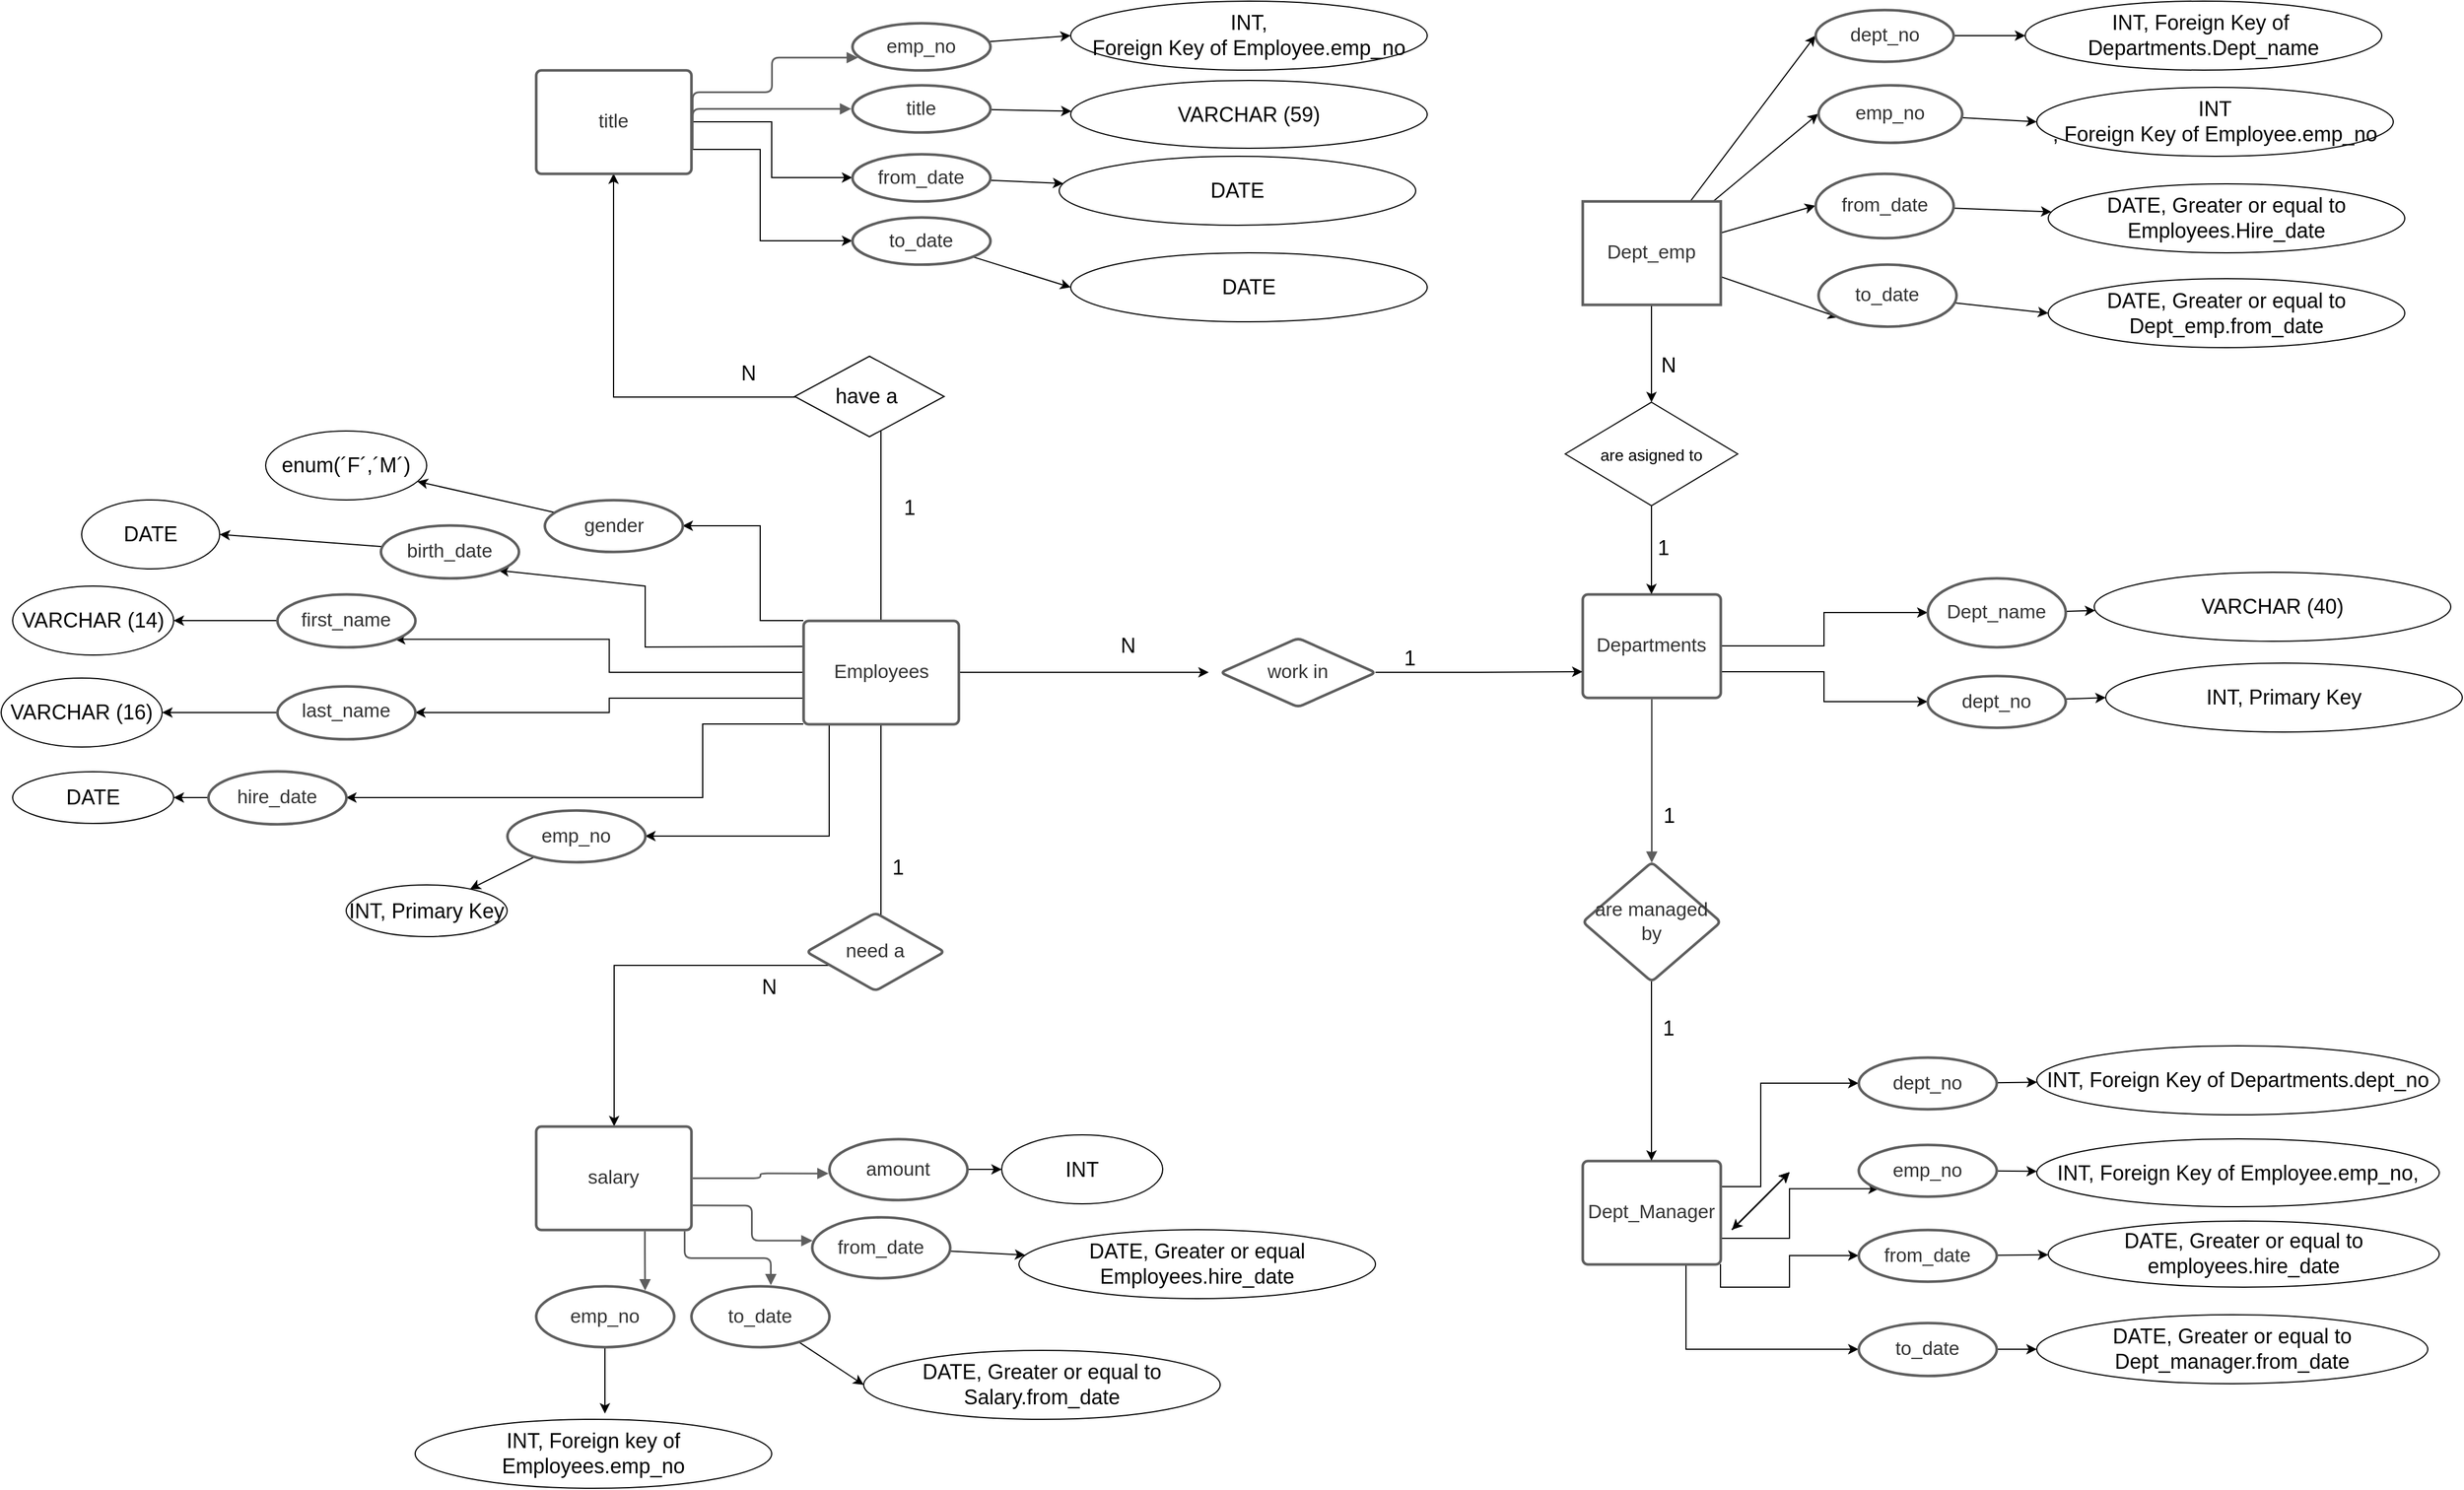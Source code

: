 <mxfile version="20.3.2" type="github">
  <diagram name="Page-1" id="e56a1550-8fbb-45ad-956c-1786394a9013">
    <mxGraphModel dx="2840" dy="1158" grid="1" gridSize="10" guides="1" tooltips="1" connect="1" arrows="1" fold="1" page="1" pageScale="1" pageWidth="1100" pageHeight="850" background="none" math="0" shadow="0">
      <root>
        <mxCell id="0" />
        <mxCell id="1" parent="0" />
        <mxCell id="KcR6Oc8ULUUjkKVTyV3o-144" style="edgeStyle=orthogonalEdgeStyle;rounded=0;orthogonalLoop=1;jettySize=auto;html=1;exitX=0.5;exitY=0;exitDx=0;exitDy=0;entryX=0.5;entryY=1;entryDx=0;entryDy=0;" parent="1" source="KcR6Oc8ULUUjkKVTyV3o-69" target="KcR6Oc8ULUUjkKVTyV3o-119" edge="1">
          <mxGeometry relative="1" as="geometry" />
        </mxCell>
        <mxCell id="KcR6Oc8ULUUjkKVTyV3o-146" style="edgeStyle=orthogonalEdgeStyle;rounded=0;orthogonalLoop=1;jettySize=auto;html=1;exitX=0.5;exitY=1;exitDx=0;exitDy=0;" parent="1" source="KcR6Oc8ULUUjkKVTyV3o-69" target="KcR6Oc8ULUUjkKVTyV3o-101" edge="1">
          <mxGeometry relative="1" as="geometry">
            <Array as="points">
              <mxPoint x="785" y="850" />
              <mxPoint x="553" y="850" />
            </Array>
          </mxGeometry>
        </mxCell>
        <mxCell id="KcR6Oc8ULUUjkKVTyV3o-157" style="edgeStyle=orthogonalEdgeStyle;rounded=0;orthogonalLoop=1;jettySize=auto;html=1;exitX=0.25;exitY=1;exitDx=0;exitDy=0;entryX=1;entryY=0.5;entryDx=0;entryDy=0;" parent="1" source="KcR6Oc8ULUUjkKVTyV3o-69" target="KcR6Oc8ULUUjkKVTyV3o-82" edge="1">
          <mxGeometry relative="1" as="geometry">
            <Array as="points">
              <mxPoint x="740" y="640" />
              <mxPoint x="740" y="738" />
            </Array>
          </mxGeometry>
        </mxCell>
        <mxCell id="KcR6Oc8ULUUjkKVTyV3o-163" style="edgeStyle=orthogonalEdgeStyle;rounded=0;orthogonalLoop=1;jettySize=auto;html=1;exitX=0;exitY=1;exitDx=0;exitDy=0;entryX=1;entryY=0.5;entryDx=0;entryDy=0;" parent="1" source="KcR6Oc8ULUUjkKVTyV3o-69" target="KcR6Oc8ULUUjkKVTyV3o-81" edge="1">
          <mxGeometry relative="1" as="geometry">
            <Array as="points">
              <mxPoint x="630" y="640" />
              <mxPoint x="630" y="704" />
            </Array>
          </mxGeometry>
        </mxCell>
        <mxCell id="KcR6Oc8ULUUjkKVTyV3o-167" style="edgeStyle=orthogonalEdgeStyle;rounded=0;orthogonalLoop=1;jettySize=auto;html=1;exitX=0;exitY=0.75;exitDx=0;exitDy=0;entryX=1;entryY=0.5;entryDx=0;entryDy=0;" parent="1" source="KcR6Oc8ULUUjkKVTyV3o-69" target="KcR6Oc8ULUUjkKVTyV3o-80" edge="1">
          <mxGeometry relative="1" as="geometry" />
        </mxCell>
        <mxCell id="KcR6Oc8ULUUjkKVTyV3o-170" style="edgeStyle=orthogonalEdgeStyle;rounded=0;orthogonalLoop=1;jettySize=auto;html=1;exitX=0;exitY=0.5;exitDx=0;exitDy=0;entryX=1;entryY=1;entryDx=0;entryDy=0;" parent="1" source="KcR6Oc8ULUUjkKVTyV3o-69" target="KcR6Oc8ULUUjkKVTyV3o-79" edge="1">
          <mxGeometry relative="1" as="geometry" />
        </mxCell>
        <mxCell id="KcR6Oc8ULUUjkKVTyV3o-174" style="edgeStyle=orthogonalEdgeStyle;rounded=0;orthogonalLoop=1;jettySize=auto;html=1;exitX=0;exitY=0;exitDx=0;exitDy=0;entryX=1;entryY=0.5;entryDx=0;entryDy=0;" parent="1" source="KcR6Oc8ULUUjkKVTyV3o-69" target="KcR6Oc8ULUUjkKVTyV3o-77" edge="1">
          <mxGeometry relative="1" as="geometry">
            <Array as="points">
              <mxPoint x="680" y="550" />
              <mxPoint x="680" y="468" />
            </Array>
          </mxGeometry>
        </mxCell>
        <mxCell id="FEJOQUFaC0oeGkW2y8xq-22" style="edgeStyle=orthogonalEdgeStyle;rounded=0;orthogonalLoop=1;jettySize=auto;html=1;fontSize=18;" edge="1" parent="1" source="KcR6Oc8ULUUjkKVTyV3o-69">
          <mxGeometry relative="1" as="geometry">
            <mxPoint x="1070" y="595" as="targetPoint" />
          </mxGeometry>
        </mxCell>
        <mxCell id="FEJOQUFaC0oeGkW2y8xq-147" style="edgeStyle=none;rounded=0;orthogonalLoop=1;jettySize=auto;html=1;entryX=1;entryY=1;entryDx=0;entryDy=0;fontSize=18;exitX=0;exitY=0.25;exitDx=0;exitDy=0;" edge="1" parent="1" source="KcR6Oc8ULUUjkKVTyV3o-69" target="KcR6Oc8ULUUjkKVTyV3o-78">
          <mxGeometry relative="1" as="geometry">
            <Array as="points">
              <mxPoint x="580" y="573" />
              <mxPoint x="580" y="520" />
            </Array>
          </mxGeometry>
        </mxCell>
        <UserObject label="Employees" lucidchartObjectId="xz9R6bpW.FXE" id="KcR6Oc8ULUUjkKVTyV3o-69">
          <mxCell style="html=1;overflow=block;blockSpacing=1;whiteSpace=wrap;fontSize=16.7;fontColor=#333333;align=center;spacing=3.8;strokeColor=#5e5e5e;strokeOpacity=100;rounded=1;absoluteArcSize=1;arcSize=9;strokeWidth=2.3;" parent="1" vertex="1">
            <mxGeometry x="717.5" y="550" width="135" height="90" as="geometry" />
          </mxCell>
        </UserObject>
        <mxCell id="FEJOQUFaC0oeGkW2y8xq-31" style="edgeStyle=orthogonalEdgeStyle;rounded=0;orthogonalLoop=1;jettySize=auto;html=1;entryX=0;entryY=0.5;entryDx=0;entryDy=0;fontSize=18;" edge="1" parent="1" source="KcR6Oc8ULUUjkKVTyV3o-70" target="KcR6Oc8ULUUjkKVTyV3o-76">
          <mxGeometry relative="1" as="geometry" />
        </mxCell>
        <mxCell id="FEJOQUFaC0oeGkW2y8xq-32" style="edgeStyle=orthogonalEdgeStyle;rounded=0;orthogonalLoop=1;jettySize=auto;html=1;exitX=1;exitY=0.75;exitDx=0;exitDy=0;entryX=0;entryY=0.5;entryDx=0;entryDy=0;fontSize=18;" edge="1" parent="1" source="KcR6Oc8ULUUjkKVTyV3o-70" target="KcR6Oc8ULUUjkKVTyV3o-75">
          <mxGeometry relative="1" as="geometry" />
        </mxCell>
        <UserObject label="Departments" lucidchartObjectId="kD9RG~DW.CCm" id="KcR6Oc8ULUUjkKVTyV3o-70">
          <mxCell style="html=1;overflow=block;blockSpacing=1;whiteSpace=wrap;fontSize=16.7;fontColor=#333333;align=center;spacing=3.8;strokeColor=#5e5e5e;strokeOpacity=100;rounded=1;absoluteArcSize=1;arcSize=9;strokeWidth=2.3;" parent="1" vertex="1">
            <mxGeometry x="1395" y="527" width="120" height="90" as="geometry" />
          </mxCell>
        </UserObject>
        <mxCell id="FEJOQUFaC0oeGkW2y8xq-23" style="edgeStyle=orthogonalEdgeStyle;rounded=0;orthogonalLoop=1;jettySize=auto;html=1;entryX=0;entryY=0.75;entryDx=0;entryDy=0;fontSize=18;" edge="1" parent="1" source="KcR6Oc8ULUUjkKVTyV3o-71" target="KcR6Oc8ULUUjkKVTyV3o-70">
          <mxGeometry relative="1" as="geometry">
            <Array as="points" />
          </mxGeometry>
        </mxCell>
        <UserObject label="work in" lucidchartObjectId="pD9RKShQ2z.8" id="KcR6Oc8ULUUjkKVTyV3o-71">
          <mxCell style="html=1;overflow=block;blockSpacing=1;whiteSpace=wrap;shape=rhombus;fontSize=16.7;fontColor=#333333;align=center;spacing=3.8;strokeColor=#5e5e5e;strokeOpacity=100;rounded=1;absoluteArcSize=1;arcSize=9;strokeWidth=2.3;" parent="1" vertex="1">
            <mxGeometry x="1080" y="565" width="135" height="60" as="geometry" />
          </mxCell>
        </UserObject>
        <mxCell id="KcR6Oc8ULUUjkKVTyV3o-176" style="edgeStyle=orthogonalEdgeStyle;rounded=0;orthogonalLoop=1;jettySize=auto;html=1;exitX=1;exitY=0.25;exitDx=0;exitDy=0;entryX=0;entryY=0.5;entryDx=0;entryDy=0;" parent="1" source="KcR6Oc8ULUUjkKVTyV3o-74" target="KcR6Oc8ULUUjkKVTyV3o-89" edge="1">
          <mxGeometry relative="1" as="geometry">
            <Array as="points">
              <mxPoint x="1550" y="1043" />
              <mxPoint x="1550" y="953" />
            </Array>
          </mxGeometry>
        </mxCell>
        <mxCell id="KcR6Oc8ULUUjkKVTyV3o-180" style="edgeStyle=orthogonalEdgeStyle;rounded=0;orthogonalLoop=1;jettySize=auto;html=1;exitX=1;exitY=0.75;exitDx=0;exitDy=0;entryX=0;entryY=1;entryDx=0;entryDy=0;" parent="1" source="KcR6Oc8ULUUjkKVTyV3o-74" target="KcR6Oc8ULUUjkKVTyV3o-88" edge="1">
          <mxGeometry relative="1" as="geometry" />
        </mxCell>
        <mxCell id="KcR6Oc8ULUUjkKVTyV3o-182" style="edgeStyle=orthogonalEdgeStyle;rounded=0;orthogonalLoop=1;jettySize=auto;html=1;exitX=1;exitY=1;exitDx=0;exitDy=0;entryX=0;entryY=0.5;entryDx=0;entryDy=0;" parent="1" source="KcR6Oc8ULUUjkKVTyV3o-74" target="KcR6Oc8ULUUjkKVTyV3o-86" edge="1">
          <mxGeometry relative="1" as="geometry" />
        </mxCell>
        <mxCell id="KcR6Oc8ULUUjkKVTyV3o-185" style="edgeStyle=orthogonalEdgeStyle;rounded=0;orthogonalLoop=1;jettySize=auto;html=1;exitX=0.75;exitY=1;exitDx=0;exitDy=0;entryX=0;entryY=0.5;entryDx=0;entryDy=0;" parent="1" source="KcR6Oc8ULUUjkKVTyV3o-74" target="KcR6Oc8ULUUjkKVTyV3o-87" edge="1">
          <mxGeometry relative="1" as="geometry" />
        </mxCell>
        <UserObject label="Dept_Manager" lucidchartObjectId=".J9R_4g7XJTi" id="KcR6Oc8ULUUjkKVTyV3o-74">
          <mxCell style="html=1;overflow=block;blockSpacing=1;whiteSpace=wrap;fontSize=16.7;fontColor=#333333;align=center;spacing=3.8;strokeColor=#5e5e5e;strokeOpacity=100;rounded=1;absoluteArcSize=1;arcSize=9;strokeWidth=2.3;" parent="1" vertex="1">
            <mxGeometry x="1395" y="1020" width="120" height="90" as="geometry" />
          </mxCell>
        </UserObject>
        <mxCell id="FEJOQUFaC0oeGkW2y8xq-150" style="edgeStyle=none;rounded=0;orthogonalLoop=1;jettySize=auto;html=1;entryX=0;entryY=0.5;entryDx=0;entryDy=0;fontSize=18;" edge="1" parent="1" source="KcR6Oc8ULUUjkKVTyV3o-75" target="FEJOQUFaC0oeGkW2y8xq-131">
          <mxGeometry relative="1" as="geometry" />
        </mxCell>
        <UserObject label="dept_no" lucidchartObjectId="tK9R2TVEed0e" id="KcR6Oc8ULUUjkKVTyV3o-75">
          <mxCell style="html=1;overflow=block;blockSpacing=1;whiteSpace=wrap;ellipse;fontSize=16.7;fontColor=#333333;align=center;spacing=3.8;strokeColor=#5e5e5e;strokeOpacity=100;rounded=1;absoluteArcSize=1;arcSize=9;strokeWidth=2.3;" parent="1" vertex="1">
            <mxGeometry x="1695" y="598" width="120" height="45" as="geometry" />
          </mxCell>
        </UserObject>
        <mxCell id="FEJOQUFaC0oeGkW2y8xq-149" style="edgeStyle=none;rounded=0;orthogonalLoop=1;jettySize=auto;html=1;fontSize=18;" edge="1" parent="1" source="KcR6Oc8ULUUjkKVTyV3o-76" target="FEJOQUFaC0oeGkW2y8xq-132">
          <mxGeometry relative="1" as="geometry" />
        </mxCell>
        <UserObject label="Dept_name" lucidchartObjectId="TK9RW6eQ4vUa" id="KcR6Oc8ULUUjkKVTyV3o-76">
          <mxCell style="html=1;overflow=block;blockSpacing=1;whiteSpace=wrap;ellipse;fontSize=16.7;fontColor=#333333;align=center;spacing=3.8;strokeColor=#5e5e5e;strokeOpacity=100;rounded=1;absoluteArcSize=1;arcSize=9;strokeWidth=2.3;" parent="1" vertex="1">
            <mxGeometry x="1695" y="513" width="120" height="60" as="geometry" />
          </mxCell>
        </UserObject>
        <mxCell id="FEJOQUFaC0oeGkW2y8xq-113" style="edgeStyle=none;rounded=0;orthogonalLoop=1;jettySize=auto;html=1;fontSize=18;" edge="1" parent="1" source="KcR6Oc8ULUUjkKVTyV3o-77" target="FEJOQUFaC0oeGkW2y8xq-112">
          <mxGeometry relative="1" as="geometry" />
        </mxCell>
        <UserObject label="gender" lucidchartObjectId="8P9Rr2PMkIm8" id="KcR6Oc8ULUUjkKVTyV3o-77">
          <mxCell style="html=1;overflow=block;blockSpacing=1;whiteSpace=wrap;ellipse;fontSize=16.7;fontColor=#333333;align=center;spacing=3.8;strokeColor=#5e5e5e;strokeOpacity=100;rounded=1;absoluteArcSize=1;arcSize=9;strokeWidth=2.3;" parent="1" vertex="1">
            <mxGeometry x="492.5" y="445" width="120" height="45" as="geometry" />
          </mxCell>
        </UserObject>
        <mxCell id="FEJOQUFaC0oeGkW2y8xq-148" style="edgeStyle=none;rounded=0;orthogonalLoop=1;jettySize=auto;html=1;entryX=1;entryY=0.5;entryDx=0;entryDy=0;fontSize=18;" edge="1" parent="1" source="KcR6Oc8ULUUjkKVTyV3o-78" target="FEJOQUFaC0oeGkW2y8xq-135">
          <mxGeometry relative="1" as="geometry" />
        </mxCell>
        <UserObject label="birth_date" lucidchartObjectId="lQ9R~.p6iS9_" id="KcR6Oc8ULUUjkKVTyV3o-78">
          <mxCell style="html=1;overflow=block;blockSpacing=1;whiteSpace=wrap;ellipse;fontSize=16.7;fontColor=#333333;align=center;spacing=3.8;strokeColor=#5e5e5e;strokeOpacity=100;rounded=1;absoluteArcSize=1;arcSize=9;strokeWidth=2.3;" parent="1" vertex="1">
            <mxGeometry x="350" y="467" width="120" height="46" as="geometry" />
          </mxCell>
        </UserObject>
        <mxCell id="FEJOQUFaC0oeGkW2y8xq-115" style="edgeStyle=none;rounded=0;orthogonalLoop=1;jettySize=auto;html=1;fontSize=18;" edge="1" parent="1" source="KcR6Oc8ULUUjkKVTyV3o-79" target="FEJOQUFaC0oeGkW2y8xq-67">
          <mxGeometry relative="1" as="geometry" />
        </mxCell>
        <UserObject label="first_name" lucidchartObjectId="CQ9RGuEqZjhO" id="KcR6Oc8ULUUjkKVTyV3o-79">
          <mxCell style="html=1;overflow=block;blockSpacing=1;whiteSpace=wrap;ellipse;fontSize=16.7;fontColor=#333333;align=center;spacing=3.8;strokeColor=#5e5e5e;strokeOpacity=100;rounded=1;absoluteArcSize=1;arcSize=9;strokeWidth=2.3;" parent="1" vertex="1">
            <mxGeometry x="260" y="527" width="120" height="46" as="geometry" />
          </mxCell>
        </UserObject>
        <mxCell id="FEJOQUFaC0oeGkW2y8xq-66" style="edgeStyle=none;rounded=0;orthogonalLoop=1;jettySize=auto;html=1;exitX=0;exitY=0.5;exitDx=0;exitDy=0;fontSize=18;" edge="1" parent="1" source="KcR6Oc8ULUUjkKVTyV3o-80" target="FEJOQUFaC0oeGkW2y8xq-65">
          <mxGeometry relative="1" as="geometry" />
        </mxCell>
        <UserObject label="&lt;div style=&quot;display: flex; justify-content: center; text-align: center; align-items: baseline; font-size: 0; line-height: 1.25;margin-top: -2px;&quot;&gt;&lt;span&gt;&lt;span style=&quot;font-size:16.7px;color:#333333;&quot;&gt;last_name&lt;/span&gt;&lt;span style=&quot;font-size:16px;color:#000000;&quot;&gt;  &lt;/span&gt;&lt;/span&gt;&lt;/div&gt;" lucidchartObjectId="SQ9RVI8qVVdR" id="KcR6Oc8ULUUjkKVTyV3o-80">
          <mxCell style="html=1;overflow=block;blockSpacing=1;whiteSpace=wrap;ellipse;fontSize=13;spacing=3.8;strokeColor=#5e5e5e;strokeOpacity=100;rounded=1;absoluteArcSize=1;arcSize=9;strokeWidth=2.3;" parent="1" vertex="1">
            <mxGeometry x="260" y="607" width="120" height="46" as="geometry" />
          </mxCell>
        </UserObject>
        <mxCell id="FEJOQUFaC0oeGkW2y8xq-151" style="edgeStyle=none;rounded=0;orthogonalLoop=1;jettySize=auto;html=1;entryX=1;entryY=0.5;entryDx=0;entryDy=0;fontSize=18;" edge="1" parent="1" source="KcR6Oc8ULUUjkKVTyV3o-81" target="FEJOQUFaC0oeGkW2y8xq-70">
          <mxGeometry relative="1" as="geometry" />
        </mxCell>
        <UserObject label="hire_date" lucidchartObjectId="fR9Rlt8UUerg" id="KcR6Oc8ULUUjkKVTyV3o-81">
          <mxCell style="html=1;overflow=block;blockSpacing=1;whiteSpace=wrap;ellipse;fontSize=16.7;fontColor=#333333;align=center;spacing=3.8;strokeColor=#5e5e5e;strokeOpacity=100;rounded=1;absoluteArcSize=1;arcSize=9;strokeWidth=2.3;" parent="1" vertex="1">
            <mxGeometry x="200" y="681" width="120" height="46" as="geometry" />
          </mxCell>
        </UserObject>
        <mxCell id="FEJOQUFaC0oeGkW2y8xq-69" style="edgeStyle=none;rounded=0;orthogonalLoop=1;jettySize=auto;html=1;fontSize=18;" edge="1" parent="1" source="KcR6Oc8ULUUjkKVTyV3o-82" target="FEJOQUFaC0oeGkW2y8xq-68">
          <mxGeometry relative="1" as="geometry" />
        </mxCell>
        <UserObject label="emp_no" lucidchartObjectId="FR9R~3oERHCW" id="KcR6Oc8ULUUjkKVTyV3o-82">
          <mxCell style="html=1;overflow=block;blockSpacing=1;whiteSpace=wrap;ellipse;fontSize=16.7;fontColor=#333333;align=center;spacing=3.8;strokeColor=#5e5e5e;strokeOpacity=100;rounded=1;absoluteArcSize=1;arcSize=9;strokeWidth=2.3;" parent="1" vertex="1">
            <mxGeometry x="460" y="715" width="120" height="45" as="geometry" />
          </mxCell>
        </UserObject>
        <mxCell id="FEJOQUFaC0oeGkW2y8xq-56" value="" style="rounded=0;orthogonalLoop=1;jettySize=auto;html=1;fontSize=14;" edge="1" parent="1" source="KcR6Oc8ULUUjkKVTyV3o-83" target="FEJOQUFaC0oeGkW2y8xq-16">
          <mxGeometry relative="1" as="geometry" />
        </mxCell>
        <mxCell id="FEJOQUFaC0oeGkW2y8xq-122" style="edgeStyle=none;rounded=0;orthogonalLoop=1;jettySize=auto;html=1;entryX=0;entryY=1;entryDx=0;entryDy=0;fontSize=18;" edge="1" parent="1" source="KcR6Oc8ULUUjkKVTyV3o-83" target="KcR6Oc8ULUUjkKVTyV3o-85">
          <mxGeometry relative="1" as="geometry" />
        </mxCell>
        <mxCell id="FEJOQUFaC0oeGkW2y8xq-123" style="edgeStyle=none;rounded=0;orthogonalLoop=1;jettySize=auto;html=1;entryX=0;entryY=0.5;entryDx=0;entryDy=0;fontSize=18;" edge="1" parent="1" source="KcR6Oc8ULUUjkKVTyV3o-83" target="KcR6Oc8ULUUjkKVTyV3o-84">
          <mxGeometry relative="1" as="geometry" />
        </mxCell>
        <mxCell id="FEJOQUFaC0oeGkW2y8xq-124" style="edgeStyle=none;rounded=0;orthogonalLoop=1;jettySize=auto;html=1;entryX=0;entryY=0.5;entryDx=0;entryDy=0;fontSize=18;" edge="1" parent="1" source="KcR6Oc8ULUUjkKVTyV3o-83" target="KcR6Oc8ULUUjkKVTyV3o-91">
          <mxGeometry relative="1" as="geometry" />
        </mxCell>
        <mxCell id="FEJOQUFaC0oeGkW2y8xq-125" style="edgeStyle=none;rounded=0;orthogonalLoop=1;jettySize=auto;html=1;entryX=0;entryY=0.5;entryDx=0;entryDy=0;fontSize=18;" edge="1" parent="1" source="KcR6Oc8ULUUjkKVTyV3o-83" target="KcR6Oc8ULUUjkKVTyV3o-90">
          <mxGeometry relative="1" as="geometry" />
        </mxCell>
        <UserObject label="Dept_emp" lucidchartObjectId="9U9Rp4n7m0in" id="KcR6Oc8ULUUjkKVTyV3o-83">
          <mxCell style="html=1;overflow=block;blockSpacing=1;whiteSpace=wrap;fontSize=16.7;fontColor=#333333;align=center;spacing=3.8;strokeColor=#5e5e5e;strokeOpacity=100;rounded=1;absoluteArcSize=1;arcSize=0;strokeWidth=2.3;" parent="1" vertex="1">
            <mxGeometry x="1395" y="185" width="120" height="90" as="geometry" />
          </mxCell>
        </UserObject>
        <mxCell id="FEJOQUFaC0oeGkW2y8xq-129" style="edgeStyle=none;rounded=0;orthogonalLoop=1;jettySize=auto;html=1;fontSize=18;" edge="1" parent="1" source="KcR6Oc8ULUUjkKVTyV3o-84" target="FEJOQUFaC0oeGkW2y8xq-116">
          <mxGeometry relative="1" as="geometry" />
        </mxCell>
        <UserObject label="from_date" lucidchartObjectId="~Y9Ra.M3.pO~" id="KcR6Oc8ULUUjkKVTyV3o-84">
          <mxCell style="html=1;overflow=block;blockSpacing=1;whiteSpace=wrap;ellipse;fontSize=16.7;fontColor=#333333;align=center;spacing=3.8;strokeColor=#5e5e5e;strokeOpacity=100;rounded=1;absoluteArcSize=1;arcSize=9;strokeWidth=2.3;" parent="1" vertex="1">
            <mxGeometry x="1597.5" y="161" width="120" height="56" as="geometry" />
          </mxCell>
        </UserObject>
        <mxCell id="FEJOQUFaC0oeGkW2y8xq-130" style="edgeStyle=none;rounded=0;orthogonalLoop=1;jettySize=auto;html=1;entryX=0;entryY=0.5;entryDx=0;entryDy=0;fontSize=18;" edge="1" parent="1" source="KcR6Oc8ULUUjkKVTyV3o-85" target="FEJOQUFaC0oeGkW2y8xq-101">
          <mxGeometry relative="1" as="geometry" />
        </mxCell>
        <UserObject label="to_date" lucidchartObjectId="8Z9RhYsD0ph8" id="KcR6Oc8ULUUjkKVTyV3o-85">
          <mxCell style="html=1;overflow=block;blockSpacing=1;whiteSpace=wrap;ellipse;fontSize=16.7;fontColor=#333333;align=center;spacing=3.8;strokeColor=#5e5e5e;strokeOpacity=100;rounded=1;absoluteArcSize=1;arcSize=9;strokeWidth=2.3;" parent="1" vertex="1">
            <mxGeometry x="1600" y="240" width="120" height="54" as="geometry" />
          </mxCell>
        </UserObject>
        <mxCell id="FEJOQUFaC0oeGkW2y8xq-80" value="" style="edgeStyle=none;rounded=0;orthogonalLoop=1;jettySize=auto;html=1;fontSize=18;" edge="1" parent="1" source="KcR6Oc8ULUUjkKVTyV3o-86" target="FEJOQUFaC0oeGkW2y8xq-74">
          <mxGeometry relative="1" as="geometry" />
        </mxCell>
        <UserObject label="from_date" lucidchartObjectId="b29RTk9Mnwc3" id="KcR6Oc8ULUUjkKVTyV3o-86">
          <mxCell style="html=1;overflow=block;blockSpacing=1;whiteSpace=wrap;ellipse;fontSize=16.7;fontColor=#333333;align=center;spacing=3.8;strokeColor=#5e5e5e;strokeOpacity=100;rounded=1;absoluteArcSize=1;arcSize=9;strokeWidth=2.3;" parent="1" vertex="1">
            <mxGeometry x="1635" y="1080" width="120" height="45" as="geometry" />
          </mxCell>
        </UserObject>
        <mxCell id="FEJOQUFaC0oeGkW2y8xq-81" value="" style="edgeStyle=none;rounded=0;orthogonalLoop=1;jettySize=auto;html=1;fontSize=18;" edge="1" parent="1" source="KcR6Oc8ULUUjkKVTyV3o-87" target="FEJOQUFaC0oeGkW2y8xq-75">
          <mxGeometry relative="1" as="geometry" />
        </mxCell>
        <UserObject label="to_date" lucidchartObjectId="149RedD5ZlJK" id="KcR6Oc8ULUUjkKVTyV3o-87">
          <mxCell style="html=1;overflow=block;blockSpacing=1;whiteSpace=wrap;ellipse;fontSize=16.7;fontColor=#333333;align=center;spacing=3.8;strokeColor=#5e5e5e;strokeOpacity=100;rounded=1;absoluteArcSize=1;arcSize=9;strokeWidth=2.3;" parent="1" vertex="1">
            <mxGeometry x="1635" y="1161" width="120" height="46" as="geometry" />
          </mxCell>
        </UserObject>
        <mxCell id="FEJOQUFaC0oeGkW2y8xq-79" value="" style="edgeStyle=none;rounded=0;orthogonalLoop=1;jettySize=auto;html=1;fontSize=18;" edge="1" parent="1" source="KcR6Oc8ULUUjkKVTyV3o-88" target="FEJOQUFaC0oeGkW2y8xq-73">
          <mxGeometry relative="1" as="geometry" />
        </mxCell>
        <UserObject label="emp_no" lucidchartObjectId="d59R7Pp8uAvP" id="KcR6Oc8ULUUjkKVTyV3o-88">
          <mxCell style="html=1;overflow=block;blockSpacing=1;whiteSpace=wrap;ellipse;fontSize=16.7;fontColor=#333333;align=center;spacing=3.8;strokeColor=#5e5e5e;strokeOpacity=100;rounded=1;absoluteArcSize=1;arcSize=9;strokeWidth=2.3;" parent="1" vertex="1">
            <mxGeometry x="1635" y="1006" width="120" height="45" as="geometry" />
          </mxCell>
        </UserObject>
        <mxCell id="FEJOQUFaC0oeGkW2y8xq-78" value="" style="edgeStyle=none;rounded=0;orthogonalLoop=1;jettySize=auto;html=1;fontSize=18;" edge="1" parent="1" source="KcR6Oc8ULUUjkKVTyV3o-89" target="FEJOQUFaC0oeGkW2y8xq-72">
          <mxGeometry relative="1" as="geometry" />
        </mxCell>
        <UserObject label="dept_no" lucidchartObjectId="D59Rg4aX3Pp4" id="KcR6Oc8ULUUjkKVTyV3o-89">
          <mxCell style="html=1;overflow=block;blockSpacing=1;whiteSpace=wrap;ellipse;fontSize=16.7;fontColor=#333333;align=center;spacing=3.8;strokeColor=#5e5e5e;strokeOpacity=100;rounded=1;absoluteArcSize=1;arcSize=9;strokeWidth=2.3;" parent="1" vertex="1">
            <mxGeometry x="1635" y="930" width="120" height="45" as="geometry" />
          </mxCell>
        </UserObject>
        <mxCell id="FEJOQUFaC0oeGkW2y8xq-128" style="edgeStyle=none;rounded=0;orthogonalLoop=1;jettySize=auto;html=1;entryX=0;entryY=0.5;entryDx=0;entryDy=0;fontSize=18;" edge="1" parent="1" source="KcR6Oc8ULUUjkKVTyV3o-90" target="FEJOQUFaC0oeGkW2y8xq-99">
          <mxGeometry relative="1" as="geometry" />
        </mxCell>
        <UserObject label="emp_no" lucidchartObjectId="U59RZL8NjSFG" id="KcR6Oc8ULUUjkKVTyV3o-90">
          <mxCell style="html=1;overflow=block;blockSpacing=1;whiteSpace=wrap;ellipse;fontSize=16.7;fontColor=#333333;align=center;spacing=3.8;strokeColor=#5e5e5e;strokeOpacity=100;rounded=1;absoluteArcSize=1;arcSize=9;strokeWidth=2.3;" parent="1" vertex="1">
            <mxGeometry x="1600" y="84" width="125" height="50" as="geometry" />
          </mxCell>
        </UserObject>
        <mxCell id="FEJOQUFaC0oeGkW2y8xq-126" style="edgeStyle=none;rounded=0;orthogonalLoop=1;jettySize=auto;html=1;entryX=0;entryY=0.5;entryDx=0;entryDy=0;fontSize=18;" edge="1" parent="1" source="KcR6Oc8ULUUjkKVTyV3o-91" target="FEJOQUFaC0oeGkW2y8xq-100">
          <mxGeometry relative="1" as="geometry" />
        </mxCell>
        <UserObject label="dept_no" lucidchartObjectId="b69RqE9rsH8G" id="KcR6Oc8ULUUjkKVTyV3o-91">
          <mxCell style="html=1;overflow=block;blockSpacing=1;whiteSpace=wrap;ellipse;fontSize=16.7;fontColor=#333333;align=center;spacing=3.8;strokeColor=#5e5e5e;strokeOpacity=100;rounded=1;absoluteArcSize=1;arcSize=9;strokeWidth=2.3;" parent="1" vertex="1">
            <mxGeometry x="1597.5" y="18.5" width="120" height="45" as="geometry" />
          </mxCell>
        </UserObject>
        <mxCell id="FEJOQUFaC0oeGkW2y8xq-28" style="edgeStyle=orthogonalEdgeStyle;rounded=0;orthogonalLoop=1;jettySize=auto;html=1;fontSize=18;" edge="1" parent="1" source="KcR6Oc8ULUUjkKVTyV3o-92" target="KcR6Oc8ULUUjkKVTyV3o-74">
          <mxGeometry relative="1" as="geometry" />
        </mxCell>
        <UserObject label="are managed by" lucidchartObjectId="s79R_xznaIiu" id="KcR6Oc8ULUUjkKVTyV3o-92">
          <mxCell style="html=1;overflow=block;blockSpacing=1;whiteSpace=wrap;shape=rhombus;fontSize=16.7;fontColor=#333333;align=center;spacing=3.8;strokeColor=#5e5e5e;strokeOpacity=100;rounded=1;absoluteArcSize=1;arcSize=9;strokeWidth=2.3;" parent="1" vertex="1">
            <mxGeometry x="1395" y="760" width="120" height="104" as="geometry" />
          </mxCell>
        </UserObject>
        <UserObject label="" lucidchartObjectId="C79RkWU5yFMc" id="KcR6Oc8ULUUjkKVTyV3o-93">
          <mxCell style="html=1;jettySize=18;whiteSpace=wrap;fontSize=13;strokeColor=#5E5E5E;strokeWidth=1.5;rounded=1;arcSize=12;edgeStyle=orthogonalEdgeStyle;startArrow=none;endArrow=block;endFill=1;exitX=0.5;exitY=1.012;exitPerimeter=0;entryX=0.5;entryY=0.005;entryPerimeter=0;" parent="1" source="KcR6Oc8ULUUjkKVTyV3o-70" target="KcR6Oc8ULUUjkKVTyV3o-92" edge="1">
            <mxGeometry width="100" height="100" relative="1" as="geometry">
              <Array as="points" />
            </mxGeometry>
          </mxCell>
        </UserObject>
        <UserObject label="salary" lucidchartObjectId="u99RQj9DWF7g" id="KcR6Oc8ULUUjkKVTyV3o-101">
          <mxCell style="html=1;overflow=block;blockSpacing=1;whiteSpace=wrap;fontSize=16.7;fontColor=#333333;align=center;spacing=3.8;strokeColor=#5e5e5e;strokeOpacity=100;rounded=1;absoluteArcSize=1;arcSize=9;strokeWidth=2.3;" parent="1" vertex="1">
            <mxGeometry x="485" y="990" width="135" height="90" as="geometry" />
          </mxCell>
        </UserObject>
        <UserObject label="need a" lucidchartObjectId="-99ROzWdCF~4" id="KcR6Oc8ULUUjkKVTyV3o-102">
          <mxCell style="html=1;overflow=block;blockSpacing=1;whiteSpace=wrap;shape=rhombus;fontSize=16.7;fontColor=#333333;align=center;spacing=3.8;strokeColor=#5e5e5e;strokeOpacity=100;rounded=1;absoluteArcSize=1;arcSize=9;strokeWidth=2.3;" parent="1" vertex="1">
            <mxGeometry x="720" y="804" width="120" height="68" as="geometry" />
          </mxCell>
        </UserObject>
        <mxCell id="FEJOQUFaC0oeGkW2y8xq-83" value="" style="edgeStyle=none;rounded=0;orthogonalLoop=1;jettySize=auto;html=1;fontSize=18;" edge="1" parent="1" source="KcR6Oc8ULUUjkKVTyV3o-105">
          <mxGeometry relative="1" as="geometry">
            <mxPoint x="545" y="1240" as="targetPoint" />
          </mxGeometry>
        </mxCell>
        <UserObject label="emp_no" lucidchartObjectId="e_9R..aQ1MnT" id="KcR6Oc8ULUUjkKVTyV3o-105">
          <mxCell style="html=1;overflow=block;blockSpacing=1;whiteSpace=wrap;ellipse;fontSize=16.7;fontColor=#333333;align=center;spacing=3.8;strokeColor=#5e5e5e;strokeOpacity=100;rounded=1;absoluteArcSize=1;arcSize=9;strokeWidth=2.3;" parent="1" vertex="1">
            <mxGeometry x="485" y="1129" width="120" height="53" as="geometry" />
          </mxCell>
        </UserObject>
        <mxCell id="FEJOQUFaC0oeGkW2y8xq-87" value="" style="edgeStyle=none;rounded=0;orthogonalLoop=1;jettySize=auto;html=1;fontSize=18;" edge="1" parent="1" source="KcR6Oc8ULUUjkKVTyV3o-106" target="FEJOQUFaC0oeGkW2y8xq-85">
          <mxGeometry relative="1" as="geometry" />
        </mxCell>
        <UserObject label="amount" lucidchartObjectId="m_9RS~U_vKWg" id="KcR6Oc8ULUUjkKVTyV3o-106">
          <mxCell style="html=1;overflow=block;blockSpacing=1;whiteSpace=wrap;ellipse;fontSize=16.7;fontColor=#333333;align=center;spacing=3.8;strokeColor=#5e5e5e;strokeOpacity=100;rounded=1;absoluteArcSize=1;arcSize=9;strokeWidth=2.3;" parent="1" vertex="1">
            <mxGeometry x="740" y="1001" width="120" height="53" as="geometry" />
          </mxCell>
        </UserObject>
        <mxCell id="FEJOQUFaC0oeGkW2y8xq-90" style="edgeStyle=none;rounded=0;orthogonalLoop=1;jettySize=auto;html=1;entryX=0;entryY=0.5;entryDx=0;entryDy=0;fontSize=18;" edge="1" parent="1" source="KcR6Oc8ULUUjkKVTyV3o-107" target="FEJOQUFaC0oeGkW2y8xq-89">
          <mxGeometry relative="1" as="geometry" />
        </mxCell>
        <UserObject label="to_date" lucidchartObjectId="v_9Rlf-NGaM1" id="KcR6Oc8ULUUjkKVTyV3o-107">
          <mxCell style="html=1;overflow=block;blockSpacing=1;whiteSpace=wrap;ellipse;fontSize=16.7;fontColor=#333333;align=center;spacing=3.8;strokeColor=#5e5e5e;strokeOpacity=100;rounded=1;absoluteArcSize=1;arcSize=9;strokeWidth=2.3;" parent="1" vertex="1">
            <mxGeometry x="620" y="1129" width="120" height="53" as="geometry" />
          </mxCell>
        </UserObject>
        <mxCell id="FEJOQUFaC0oeGkW2y8xq-88" value="" style="edgeStyle=none;rounded=0;orthogonalLoop=1;jettySize=auto;html=1;fontSize=18;" edge="1" parent="1" source="KcR6Oc8ULUUjkKVTyV3o-108" target="FEJOQUFaC0oeGkW2y8xq-86">
          <mxGeometry relative="1" as="geometry" />
        </mxCell>
        <UserObject label="from_date" lucidchartObjectId="y_9Rtxu3DeZi" id="KcR6Oc8ULUUjkKVTyV3o-108">
          <mxCell style="html=1;overflow=block;blockSpacing=1;whiteSpace=wrap;ellipse;fontSize=16.7;fontColor=#333333;align=center;spacing=3.8;strokeColor=#5e5e5e;strokeOpacity=100;rounded=1;absoluteArcSize=1;arcSize=9;strokeWidth=2.3;" parent="1" vertex="1">
            <mxGeometry x="725" y="1069" width="120" height="53" as="geometry" />
          </mxCell>
        </UserObject>
        <UserObject label="" lucidchartObjectId="z.9RhweRpn8w" id="KcR6Oc8ULUUjkKVTyV3o-109">
          <mxCell style="html=1;jettySize=18;whiteSpace=wrap;fontSize=13;strokeColor=#5E5E5E;strokeWidth=1.5;rounded=1;arcSize=12;edgeStyle=orthogonalEdgeStyle;startArrow=none;endArrow=block;endFill=1;exitX=1.008;exitY=0.5;exitPerimeter=0;entryX=-0.006;entryY=0.563;entryPerimeter=0;" parent="1" source="KcR6Oc8ULUUjkKVTyV3o-101" target="KcR6Oc8ULUUjkKVTyV3o-106" edge="1">
            <mxGeometry width="100" height="100" relative="1" as="geometry">
              <Array as="points" />
            </mxGeometry>
          </mxCell>
        </UserObject>
        <UserObject label="" lucidchartObjectId="B.9R2ahHxNtP" id="KcR6Oc8ULUUjkKVTyV3o-110">
          <mxCell style="html=1;jettySize=18;whiteSpace=wrap;fontSize=13;strokeColor=#5E5E5E;strokeWidth=1.5;rounded=1;arcSize=12;edgeStyle=orthogonalEdgeStyle;startArrow=none;endArrow=block;endFill=1;exitX=1.008;exitY=0.763;exitPerimeter=0;entryX=0.003;entryY=0.383;entryPerimeter=0;" parent="1" source="KcR6Oc8ULUUjkKVTyV3o-101" target="KcR6Oc8ULUUjkKVTyV3o-108" edge="1">
            <mxGeometry width="100" height="100" relative="1" as="geometry">
              <Array as="points" />
            </mxGeometry>
          </mxCell>
        </UserObject>
        <UserObject label="" lucidchartObjectId="D.9RrfljiITh" id="KcR6Oc8ULUUjkKVTyV3o-111">
          <mxCell style="html=1;jettySize=18;whiteSpace=wrap;fontSize=13;strokeColor=#5E5E5E;strokeWidth=1.5;rounded=1;arcSize=12;edgeStyle=orthogonalEdgeStyle;startArrow=none;endArrow=block;endFill=1;exitX=0.956;exitY=1.012;exitPerimeter=0;entryX=0.575;entryY=-0.016;entryPerimeter=0;" parent="1" source="KcR6Oc8ULUUjkKVTyV3o-101" target="KcR6Oc8ULUUjkKVTyV3o-107" edge="1">
            <mxGeometry width="100" height="100" relative="1" as="geometry">
              <Array as="points" />
            </mxGeometry>
          </mxCell>
        </UserObject>
        <mxCell id="FEJOQUFaC0oeGkW2y8xq-48" style="edgeStyle=orthogonalEdgeStyle;rounded=0;orthogonalLoop=1;jettySize=auto;html=1;entryX=0;entryY=0.5;entryDx=0;entryDy=0;fontSize=18;" edge="1" parent="1" source="KcR6Oc8ULUUjkKVTyV3o-119" target="KcR6Oc8ULUUjkKVTyV3o-124">
          <mxGeometry relative="1" as="geometry">
            <Array as="points">
              <mxPoint x="680" y="140" />
              <mxPoint x="680" y="220" />
            </Array>
          </mxGeometry>
        </mxCell>
        <mxCell id="FEJOQUFaC0oeGkW2y8xq-50" style="edgeStyle=orthogonalEdgeStyle;rounded=0;orthogonalLoop=1;jettySize=auto;html=1;entryX=0;entryY=0.5;entryDx=0;entryDy=0;fontSize=18;" edge="1" parent="1" source="KcR6Oc8ULUUjkKVTyV3o-119" target="KcR6Oc8ULUUjkKVTyV3o-123">
          <mxGeometry relative="1" as="geometry" />
        </mxCell>
        <UserObject label="title" lucidchartObjectId="Nb-RhhHM5t3E" id="KcR6Oc8ULUUjkKVTyV3o-119">
          <mxCell style="html=1;overflow=block;blockSpacing=1;whiteSpace=wrap;fontSize=16.7;fontColor=#333333;align=center;spacing=3.8;strokeColor=#5e5e5e;strokeOpacity=100;rounded=1;absoluteArcSize=1;arcSize=9;strokeWidth=2.3;" parent="1" vertex="1">
            <mxGeometry x="485" y="71" width="135" height="90" as="geometry" />
          </mxCell>
        </UserObject>
        <mxCell id="FEJOQUFaC0oeGkW2y8xq-142" value="" style="edgeStyle=none;rounded=0;orthogonalLoop=1;jettySize=auto;html=1;fontSize=18;entryX=0;entryY=0.5;entryDx=0;entryDy=0;" edge="1" parent="1" source="KcR6Oc8ULUUjkKVTyV3o-120" target="FEJOQUFaC0oeGkW2y8xq-98">
          <mxGeometry relative="1" as="geometry" />
        </mxCell>
        <UserObject label="emp_no" lucidchartObjectId="se-RFE4b1g1M" id="KcR6Oc8ULUUjkKVTyV3o-120">
          <mxCell style="html=1;overflow=block;blockSpacing=1;whiteSpace=wrap;ellipse;fontSize=16.7;fontColor=#333333;align=center;spacing=3.8;strokeColor=#5e5e5e;strokeOpacity=100;rounded=1;absoluteArcSize=1;arcSize=9;strokeWidth=2.3;" parent="1" vertex="1">
            <mxGeometry x="760" y="30" width="120" height="41" as="geometry" />
          </mxCell>
        </UserObject>
        <mxCell id="FEJOQUFaC0oeGkW2y8xq-144" value="" style="edgeStyle=none;rounded=0;orthogonalLoop=1;jettySize=auto;html=1;fontSize=18;" edge="1" parent="1" source="KcR6Oc8ULUUjkKVTyV3o-121" target="FEJOQUFaC0oeGkW2y8xq-134">
          <mxGeometry relative="1" as="geometry" />
        </mxCell>
        <UserObject label="title" lucidchartObjectId="ze-RI~kXz5-9" id="KcR6Oc8ULUUjkKVTyV3o-121">
          <mxCell style="html=1;overflow=block;blockSpacing=1;whiteSpace=wrap;ellipse;fontSize=16.7;fontColor=#333333;align=center;spacing=3.8;strokeColor=#5e5e5e;strokeOpacity=100;rounded=1;absoluteArcSize=1;arcSize=9;strokeWidth=2.3;" parent="1" vertex="1">
            <mxGeometry x="760" y="84" width="120" height="41" as="geometry" />
          </mxCell>
        </UserObject>
        <UserObject label="" lucidchartObjectId="~e-Rg.IHXh5W" id="KcR6Oc8ULUUjkKVTyV3o-122">
          <mxCell style="html=1;jettySize=18;whiteSpace=wrap;fontSize=13;strokeColor=#5E5E5E;strokeWidth=1.5;rounded=1;arcSize=12;edgeStyle=orthogonalEdgeStyle;startArrow=none;endArrow=block;endFill=1;exitX=0.7;exitY=1.012;exitPerimeter=0;entryX=0.789;entryY=0.07;entryPerimeter=0;" parent="1" source="KcR6Oc8ULUUjkKVTyV3o-101" target="KcR6Oc8ULUUjkKVTyV3o-105" edge="1">
            <mxGeometry width="100" height="100" relative="1" as="geometry">
              <Array as="points" />
            </mxGeometry>
          </mxCell>
        </UserObject>
        <mxCell id="FEJOQUFaC0oeGkW2y8xq-145" style="edgeStyle=none;rounded=0;orthogonalLoop=1;jettySize=auto;html=1;fontSize=18;" edge="1" parent="1" source="KcR6Oc8ULUUjkKVTyV3o-123" target="FEJOQUFaC0oeGkW2y8xq-102">
          <mxGeometry relative="1" as="geometry" />
        </mxCell>
        <UserObject label="from_date" lucidchartObjectId="Yh-Ra2lJoGX_" id="KcR6Oc8ULUUjkKVTyV3o-123">
          <mxCell style="html=1;overflow=block;blockSpacing=1;whiteSpace=wrap;ellipse;fontSize=16.7;fontColor=#333333;align=center;spacing=3.8;strokeColor=#5e5e5e;strokeOpacity=100;rounded=1;absoluteArcSize=1;arcSize=9;strokeWidth=2.3;" parent="1" vertex="1">
            <mxGeometry x="760" y="144" width="120" height="41" as="geometry" />
          </mxCell>
        </UserObject>
        <mxCell id="FEJOQUFaC0oeGkW2y8xq-146" style="edgeStyle=none;rounded=0;orthogonalLoop=1;jettySize=auto;html=1;entryX=0;entryY=0.5;entryDx=0;entryDy=0;fontSize=18;" edge="1" parent="1" source="KcR6Oc8ULUUjkKVTyV3o-124" target="FEJOQUFaC0oeGkW2y8xq-137">
          <mxGeometry relative="1" as="geometry" />
        </mxCell>
        <UserObject label="to_date" lucidchartObjectId="-h-Rqpt6DNNr" id="KcR6Oc8ULUUjkKVTyV3o-124">
          <mxCell style="html=1;overflow=block;blockSpacing=1;whiteSpace=wrap;ellipse;fontSize=16.7;fontColor=#333333;align=center;spacing=3.8;strokeColor=#5e5e5e;strokeOpacity=100;rounded=1;absoluteArcSize=1;arcSize=9;strokeWidth=2.3;" parent="1" vertex="1">
            <mxGeometry x="760" y="199" width="120" height="41" as="geometry" />
          </mxCell>
        </UserObject>
        <UserObject label="" lucidchartObjectId="Si-R5-0Ub5Gb" id="KcR6Oc8ULUUjkKVTyV3o-125">
          <mxCell style="html=1;jettySize=18;whiteSpace=wrap;fontSize=13;strokeColor=#5E5E5E;strokeWidth=1.5;rounded=1;arcSize=12;edgeStyle=orthogonalEdgeStyle;startArrow=none;endArrow=block;endFill=1;exitX=1.008;exitY=0.5;exitPerimeter=0;entryX=0.04;entryY=0.73;entryPerimeter=0;" parent="1" source="KcR6Oc8ULUUjkKVTyV3o-119" target="KcR6Oc8ULUUjkKVTyV3o-120" edge="1">
            <mxGeometry width="100" height="100" relative="1" as="geometry">
              <Array as="points">
                <mxPoint x="621" y="90" />
                <mxPoint x="690" y="90" />
                <mxPoint x="690" y="60" />
              </Array>
            </mxGeometry>
          </mxCell>
        </UserObject>
        <UserObject label="" lucidchartObjectId="Vi-RmRN9pK9p" id="KcR6Oc8ULUUjkKVTyV3o-126">
          <mxCell style="html=1;jettySize=18;whiteSpace=wrap;fontSize=13;strokeColor=#5E5E5E;strokeWidth=1.5;rounded=1;arcSize=12;edgeStyle=orthogonalEdgeStyle;startArrow=none;endArrow=block;endFill=1;exitX=1.008;exitY=0.765;exitPerimeter=0;entryX=-0.009;entryY=0.5;entryPerimeter=0;" parent="1" source="KcR6Oc8ULUUjkKVTyV3o-119" target="KcR6Oc8ULUUjkKVTyV3o-121" edge="1">
            <mxGeometry width="100" height="100" relative="1" as="geometry">
              <Array as="points">
                <mxPoint x="621" y="105" />
              </Array>
            </mxGeometry>
          </mxCell>
        </UserObject>
        <mxCell id="KcR6Oc8ULUUjkKVTyV3o-142" value="&lt;font style=&quot;font-size: 18px;&quot;&gt;have a&amp;nbsp;&lt;/font&gt;" style="rhombus;whiteSpace=wrap;html=1;" parent="1" vertex="1">
          <mxGeometry x="710" y="320" width="130" height="70" as="geometry" />
        </mxCell>
        <mxCell id="KcR6Oc8ULUUjkKVTyV3o-145" value="" style="endArrow=classic;html=1;rounded=0;" parent="1" edge="1">
          <mxGeometry width="50" height="50" relative="1" as="geometry">
            <mxPoint x="1525" y="1080" as="sourcePoint" />
            <mxPoint x="1575" y="1030" as="targetPoint" />
          </mxGeometry>
        </mxCell>
        <mxCell id="KcR6Oc8ULUUjkKVTyV3o-147" value="" style="endArrow=classic;html=1;rounded=0;" parent="1" edge="1">
          <mxGeometry width="50" height="50" relative="1" as="geometry">
            <mxPoint x="1525" y="1080" as="sourcePoint" />
            <mxPoint x="1575" y="1030" as="targetPoint" />
          </mxGeometry>
        </mxCell>
        <mxCell id="KcR6Oc8ULUUjkKVTyV3o-148" value="" style="endArrow=classic;startArrow=classic;html=1;rounded=0;" parent="1" edge="1">
          <mxGeometry width="50" height="50" relative="1" as="geometry">
            <mxPoint x="1525" y="1080" as="sourcePoint" />
            <mxPoint x="1575" y="1030" as="targetPoint" />
          </mxGeometry>
        </mxCell>
        <mxCell id="KcR6Oc8ULUUjkKVTyV3o-151" value="" style="endArrow=classic;html=1;rounded=0;" parent="1" edge="1">
          <mxGeometry width="50" height="50" relative="1" as="geometry">
            <mxPoint x="1525" y="1080" as="sourcePoint" />
            <mxPoint x="1575" y="1030" as="targetPoint" />
          </mxGeometry>
        </mxCell>
        <mxCell id="KcR6Oc8ULUUjkKVTyV3o-153" value="" style="endArrow=classic;html=1;rounded=0;" parent="1" edge="1">
          <mxGeometry width="50" height="50" relative="1" as="geometry">
            <mxPoint x="1525" y="1080" as="sourcePoint" />
            <mxPoint x="1575" y="1030" as="targetPoint" />
          </mxGeometry>
        </mxCell>
        <mxCell id="KcR6Oc8ULUUjkKVTyV3o-156" value="" style="endArrow=classic;html=1;rounded=0;" parent="1" edge="1">
          <mxGeometry width="50" height="50" relative="1" as="geometry">
            <mxPoint x="1525" y="1080" as="sourcePoint" />
            <mxPoint x="1575" y="1030" as="targetPoint" />
          </mxGeometry>
        </mxCell>
        <mxCell id="FEJOQUFaC0oeGkW2y8xq-1" value="&lt;span style=&quot;font-size: 18px;&quot;&gt;N&lt;/span&gt;" style="text;html=1;strokeColor=none;fillColor=none;align=center;verticalAlign=middle;whiteSpace=wrap;rounded=0;" vertex="1" parent="1">
          <mxGeometry x="1440" y="312.5" width="60" height="30" as="geometry" />
        </mxCell>
        <mxCell id="FEJOQUFaC0oeGkW2y8xq-4" value="&lt;font style=&quot;font-size: 18px;&quot;&gt;1&lt;/font&gt;" style="text;html=1;strokeColor=none;fillColor=none;align=center;verticalAlign=middle;whiteSpace=wrap;rounded=0;" vertex="1" parent="1">
          <mxGeometry x="1215" y="568" width="60" height="30" as="geometry" />
        </mxCell>
        <mxCell id="FEJOQUFaC0oeGkW2y8xq-5" value="&lt;span style=&quot;font-size: 18px;&quot;&gt;N&lt;/span&gt;" style="text;html=1;strokeColor=none;fillColor=none;align=center;verticalAlign=middle;whiteSpace=wrap;rounded=0;" vertex="1" parent="1">
          <mxGeometry x="640" y="320" width="60" height="30" as="geometry" />
        </mxCell>
        <mxCell id="FEJOQUFaC0oeGkW2y8xq-6" value="&lt;font style=&quot;font-size: 18px;&quot;&gt;N&lt;/font&gt;" style="text;html=1;strokeColor=none;fillColor=none;align=center;verticalAlign=middle;whiteSpace=wrap;rounded=0;" vertex="1" parent="1">
          <mxGeometry x="657.5" y="804" width="60" height="130" as="geometry" />
        </mxCell>
        <mxCell id="FEJOQUFaC0oeGkW2y8xq-13" value="&lt;font style=&quot;font-size: 18px;&quot;&gt;1&lt;/font&gt;" style="text;html=1;strokeColor=none;fillColor=none;align=center;verticalAlign=middle;whiteSpace=wrap;rounded=0;" vertex="1" parent="1">
          <mxGeometry x="1440" y="872" width="60" height="65" as="geometry" />
        </mxCell>
        <mxCell id="FEJOQUFaC0oeGkW2y8xq-14" style="edgeStyle=orthogonalEdgeStyle;rounded=0;orthogonalLoop=1;jettySize=auto;html=1;exitX=0.5;exitY=1;exitDx=0;exitDy=0;fontSize=18;" edge="1" parent="1" source="FEJOQUFaC0oeGkW2y8xq-6" target="FEJOQUFaC0oeGkW2y8xq-6">
          <mxGeometry relative="1" as="geometry" />
        </mxCell>
        <mxCell id="FEJOQUFaC0oeGkW2y8xq-57" value="" style="edgeStyle=orthogonalEdgeStyle;rounded=0;orthogonalLoop=1;jettySize=auto;html=1;fontSize=14;" edge="1" parent="1" source="FEJOQUFaC0oeGkW2y8xq-16" target="KcR6Oc8ULUUjkKVTyV3o-70">
          <mxGeometry relative="1" as="geometry" />
        </mxCell>
        <mxCell id="FEJOQUFaC0oeGkW2y8xq-16" value="&lt;font style=&quot;font-size: 14px;&quot;&gt;are asigned to&lt;/font&gt;" style="rhombus;whiteSpace=wrap;html=1;fontSize=18;" vertex="1" parent="1">
          <mxGeometry x="1380" y="360" width="150" height="90" as="geometry" />
        </mxCell>
        <mxCell id="FEJOQUFaC0oeGkW2y8xq-65" value="VARCHAR (16)" style="ellipse;whiteSpace=wrap;html=1;fontSize=18;" vertex="1" parent="1">
          <mxGeometry x="20" y="600" width="140" height="60" as="geometry" />
        </mxCell>
        <mxCell id="FEJOQUFaC0oeGkW2y8xq-67" value="VARCHAR (14)" style="ellipse;whiteSpace=wrap;html=1;fontSize=18;" vertex="1" parent="1">
          <mxGeometry x="30" y="520" width="140" height="60" as="geometry" />
        </mxCell>
        <mxCell id="FEJOQUFaC0oeGkW2y8xq-68" value="INT, Primary Key" style="ellipse;whiteSpace=wrap;html=1;fontSize=18;" vertex="1" parent="1">
          <mxGeometry x="320" y="780" width="140" height="45" as="geometry" />
        </mxCell>
        <mxCell id="FEJOQUFaC0oeGkW2y8xq-70" value="DATE" style="ellipse;whiteSpace=wrap;html=1;fontSize=18;" vertex="1" parent="1">
          <mxGeometry x="30" y="681.5" width="140" height="45" as="geometry" />
        </mxCell>
        <mxCell id="FEJOQUFaC0oeGkW2y8xq-72" value="INT, Foreign Key of Departments.dept_no" style="ellipse;whiteSpace=wrap;html=1;fontSize=18;" vertex="1" parent="1">
          <mxGeometry x="1790" y="920" width="350" height="60" as="geometry" />
        </mxCell>
        <mxCell id="FEJOQUFaC0oeGkW2y8xq-73" value="INT, Foreign Key of Employee.emp_no," style="ellipse;whiteSpace=wrap;html=1;fontSize=18;" vertex="1" parent="1">
          <mxGeometry x="1790" y="1001" width="350" height="59" as="geometry" />
        </mxCell>
        <mxCell id="FEJOQUFaC0oeGkW2y8xq-74" value="DATE, Greater or equal to employees.hire_date" style="ellipse;whiteSpace=wrap;html=1;fontSize=18;" vertex="1" parent="1">
          <mxGeometry x="1800" y="1072.5" width="340" height="57.5" as="geometry" />
        </mxCell>
        <mxCell id="FEJOQUFaC0oeGkW2y8xq-75" value="DATE, Greater or equal to Dept_manager.from_date" style="ellipse;whiteSpace=wrap;html=1;fontSize=18;" vertex="1" parent="1">
          <mxGeometry x="1790" y="1154" width="340" height="60" as="geometry" />
        </mxCell>
        <mxCell id="FEJOQUFaC0oeGkW2y8xq-82" value="INT, Foreign key of Employees.emp_no" style="ellipse;whiteSpace=wrap;html=1;fontSize=18;" vertex="1" parent="1">
          <mxGeometry x="380" y="1245" width="310" height="60" as="geometry" />
        </mxCell>
        <mxCell id="FEJOQUFaC0oeGkW2y8xq-85" value="INT" style="ellipse;whiteSpace=wrap;html=1;fontSize=18;" vertex="1" parent="1">
          <mxGeometry x="890" y="997.5" width="140" height="60" as="geometry" />
        </mxCell>
        <mxCell id="FEJOQUFaC0oeGkW2y8xq-86" value="DATE, Greater or equal Employees.hire_date" style="ellipse;whiteSpace=wrap;html=1;fontSize=18;" vertex="1" parent="1">
          <mxGeometry x="905" y="1080" width="310" height="60" as="geometry" />
        </mxCell>
        <mxCell id="FEJOQUFaC0oeGkW2y8xq-89" value="DATE, Greater or equal to Salary.from_date" style="ellipse;whiteSpace=wrap;html=1;fontSize=18;" vertex="1" parent="1">
          <mxGeometry x="770" y="1185" width="310" height="60" as="geometry" />
        </mxCell>
        <mxCell id="FEJOQUFaC0oeGkW2y8xq-93" value="&lt;font style=&quot;font-size: 18px;&quot;&gt;N&lt;/font&gt;" style="text;html=1;strokeColor=none;fillColor=none;align=center;verticalAlign=middle;whiteSpace=wrap;rounded=0;" vertex="1" parent="1">
          <mxGeometry x="970" y="557" width="60" height="30" as="geometry" />
        </mxCell>
        <mxCell id="FEJOQUFaC0oeGkW2y8xq-98" value="INT, &lt;br&gt;Foreign Key of Employee.emp_no" style="ellipse;whiteSpace=wrap;html=1;fontSize=18;" vertex="1" parent="1">
          <mxGeometry x="950" y="11" width="310" height="60" as="geometry" />
        </mxCell>
        <mxCell id="FEJOQUFaC0oeGkW2y8xq-99" value="INT&lt;br&gt;, Foreign Key of Employee.emp_no" style="ellipse;whiteSpace=wrap;html=1;fontSize=18;" vertex="1" parent="1">
          <mxGeometry x="1790" y="86" width="310" height="60" as="geometry" />
        </mxCell>
        <mxCell id="FEJOQUFaC0oeGkW2y8xq-100" value="INT, Foreign Key of&amp;nbsp; Departments.Dept_name" style="ellipse;whiteSpace=wrap;html=1;fontSize=18;" vertex="1" parent="1">
          <mxGeometry x="1780" y="11" width="310" height="60" as="geometry" />
        </mxCell>
        <mxCell id="FEJOQUFaC0oeGkW2y8xq-101" value="DATE, Greater or equal to Dept_emp.from_date" style="ellipse;whiteSpace=wrap;html=1;fontSize=18;" vertex="1" parent="1">
          <mxGeometry x="1800" y="252.5" width="310" height="60" as="geometry" />
        </mxCell>
        <mxCell id="FEJOQUFaC0oeGkW2y8xq-102" value="DATE" style="ellipse;whiteSpace=wrap;html=1;fontSize=18;" vertex="1" parent="1">
          <mxGeometry x="940" y="146" width="310" height="60" as="geometry" />
        </mxCell>
        <mxCell id="FEJOQUFaC0oeGkW2y8xq-103" value="&lt;font style=&quot;font-size: 18px;&quot;&gt;1&lt;/font&gt;" style="text;html=1;strokeColor=none;fillColor=none;align=center;verticalAlign=middle;whiteSpace=wrap;rounded=0;" vertex="1" parent="1">
          <mxGeometry x="780" y="437" width="60" height="30" as="geometry" />
        </mxCell>
        <mxCell id="FEJOQUFaC0oeGkW2y8xq-107" value="1" style="text;html=1;align=center;verticalAlign=middle;resizable=0;points=[];autosize=1;strokeColor=none;fillColor=none;fontSize=18;" vertex="1" parent="1">
          <mxGeometry x="1450" y="467" width="30" height="40" as="geometry" />
        </mxCell>
        <mxCell id="FEJOQUFaC0oeGkW2y8xq-108" value="&lt;font style=&quot;font-size: 18px;&quot;&gt;1&lt;/font&gt;" style="text;html=1;strokeColor=none;fillColor=none;align=center;verticalAlign=middle;whiteSpace=wrap;rounded=0;" vertex="1" parent="1">
          <mxGeometry x="770" y="750" width="60" height="30" as="geometry" />
        </mxCell>
        <mxCell id="FEJOQUFaC0oeGkW2y8xq-111" value="1" style="text;html=1;align=center;verticalAlign=middle;resizable=0;points=[];autosize=1;strokeColor=none;fillColor=none;fontSize=18;" vertex="1" parent="1">
          <mxGeometry x="1455" y="700" width="30" height="40" as="geometry" />
        </mxCell>
        <mxCell id="FEJOQUFaC0oeGkW2y8xq-112" value="enum(´F´,´M´)" style="ellipse;whiteSpace=wrap;html=1;fontSize=18;" vertex="1" parent="1">
          <mxGeometry x="250" y="385" width="140" height="60" as="geometry" />
        </mxCell>
        <mxCell id="FEJOQUFaC0oeGkW2y8xq-116" value="DATE, Greater or equal to Employees.Hire_date" style="ellipse;whiteSpace=wrap;html=1;fontSize=18;" vertex="1" parent="1">
          <mxGeometry x="1800" y="170" width="310" height="60" as="geometry" />
        </mxCell>
        <mxCell id="FEJOQUFaC0oeGkW2y8xq-131" value="INT, Primary Key" style="ellipse;whiteSpace=wrap;html=1;fontSize=18;" vertex="1" parent="1">
          <mxGeometry x="1850" y="587" width="310" height="60" as="geometry" />
        </mxCell>
        <mxCell id="FEJOQUFaC0oeGkW2y8xq-132" value="VARCHAR (40)" style="ellipse;whiteSpace=wrap;html=1;fontSize=18;" vertex="1" parent="1">
          <mxGeometry x="1840" y="508" width="310" height="60" as="geometry" />
        </mxCell>
        <mxCell id="FEJOQUFaC0oeGkW2y8xq-134" value="VARCHAR (59)" style="ellipse;whiteSpace=wrap;html=1;fontSize=18;" vertex="1" parent="1">
          <mxGeometry x="950" y="80" width="310" height="59" as="geometry" />
        </mxCell>
        <mxCell id="FEJOQUFaC0oeGkW2y8xq-135" value="DATE" style="ellipse;whiteSpace=wrap;html=1;fontSize=18;" vertex="1" parent="1">
          <mxGeometry x="90" y="445" width="120" height="60" as="geometry" />
        </mxCell>
        <mxCell id="FEJOQUFaC0oeGkW2y8xq-137" value="DATE" style="ellipse;whiteSpace=wrap;html=1;fontSize=18;" vertex="1" parent="1">
          <mxGeometry x="950" y="230" width="310" height="60" as="geometry" />
        </mxCell>
      </root>
    </mxGraphModel>
  </diagram>
</mxfile>
